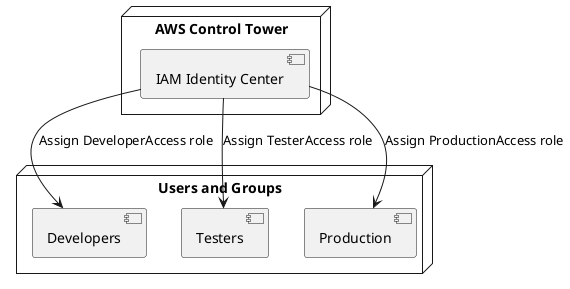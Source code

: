 @startuml

node "AWS Control Tower" {
    [IAM Identity Center] as IdentityCenter
}

node "Users and Groups" {
    [Developers] as DevGroup
    [Testers] as TestGroup
    [Production] as ProdGroup
}


IdentityCenter --> DevGroup : Assign DeveloperAccess role
IdentityCenter --> TestGroup : Assign TesterAccess role
IdentityCenter --> ProdGroup : Assign ProductionAccess role

@enduml
